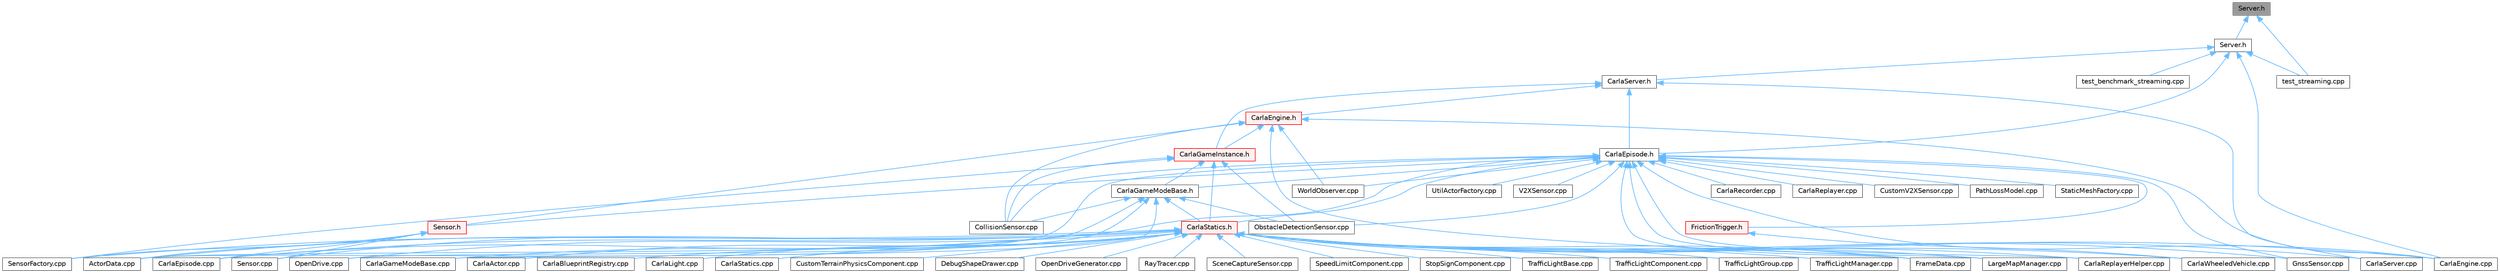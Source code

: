 digraph "Server.h"
{
 // INTERACTIVE_SVG=YES
 // LATEX_PDF_SIZE
  bgcolor="transparent";
  edge [fontname=Helvetica,fontsize=10,labelfontname=Helvetica,labelfontsize=10];
  node [fontname=Helvetica,fontsize=10,shape=box,height=0.2,width=0.4];
  Node1 [id="Node000001",label="Server.h",height=0.2,width=0.4,color="gray40", fillcolor="grey60", style="filled", fontcolor="black",tooltip=" "];
  Node1 -> Node2 [id="edge1_Node000001_Node000002",dir="back",color="steelblue1",style="solid",tooltip=" "];
  Node2 [id="Node000002",label="Server.h",height=0.2,width=0.4,color="grey40", fillcolor="white", style="filled",URL="$d8/df6/streaming_2Server_8h.html",tooltip=" "];
  Node2 -> Node3 [id="edge2_Node000002_Node000003",dir="back",color="steelblue1",style="solid",tooltip=" "];
  Node3 [id="Node000003",label="CarlaEngine.cpp",height=0.2,width=0.4,color="grey40", fillcolor="white", style="filled",URL="$d6/da1/CarlaEngine_8cpp.html",tooltip=" "];
  Node2 -> Node4 [id="edge3_Node000002_Node000004",dir="back",color="steelblue1",style="solid",tooltip=" "];
  Node4 [id="Node000004",label="CarlaEpisode.h",height=0.2,width=0.4,color="grey40", fillcolor="white", style="filled",URL="$de/db8/CarlaEpisode_8h.html",tooltip=" "];
  Node4 -> Node5 [id="edge4_Node000004_Node000005",dir="back",color="steelblue1",style="solid",tooltip=" "];
  Node5 [id="Node000005",label="ActorData.cpp",height=0.2,width=0.4,color="grey40", fillcolor="white", style="filled",URL="$da/d7f/ActorData_8cpp.html",tooltip=" "];
  Node4 -> Node3 [id="edge5_Node000004_Node000003",dir="back",color="steelblue1",style="solid",tooltip=" "];
  Node4 -> Node6 [id="edge6_Node000004_Node000006",dir="back",color="steelblue1",style="solid",tooltip=" "];
  Node6 [id="Node000006",label="CarlaEpisode.cpp",height=0.2,width=0.4,color="grey40", fillcolor="white", style="filled",URL="$d6/dd9/CarlaEpisode_8cpp.html",tooltip=" "];
  Node4 -> Node7 [id="edge7_Node000004_Node000007",dir="back",color="steelblue1",style="solid",tooltip=" "];
  Node7 [id="Node000007",label="CarlaGameModeBase.h",height=0.2,width=0.4,color="grey40", fillcolor="white", style="filled",URL="$d3/d49/CarlaGameModeBase_8h.html",tooltip=" "];
  Node7 -> Node5 [id="edge8_Node000007_Node000005",dir="back",color="steelblue1",style="solid",tooltip=" "];
  Node7 -> Node8 [id="edge9_Node000007_Node000008",dir="back",color="steelblue1",style="solid",tooltip=" "];
  Node8 [id="Node000008",label="CarlaGameModeBase.cpp",height=0.2,width=0.4,color="grey40", fillcolor="white", style="filled",URL="$d0/d2e/CarlaGameModeBase_8cpp.html",tooltip=" "];
  Node7 -> Node9 [id="edge10_Node000007_Node000009",dir="back",color="steelblue1",style="solid",tooltip=" "];
  Node9 [id="Node000009",label="CarlaStatics.h",height=0.2,width=0.4,color="red", fillcolor="#FFF0F0", style="filled",URL="$d9/dc8/CarlaStatics_8h.html",tooltip=" "];
  Node9 -> Node5 [id="edge11_Node000009_Node000005",dir="back",color="steelblue1",style="solid",tooltip=" "];
  Node9 -> Node10 [id="edge12_Node000009_Node000010",dir="back",color="steelblue1",style="solid",tooltip=" "];
  Node10 [id="Node000010",label="CarlaActor.cpp",height=0.2,width=0.4,color="grey40", fillcolor="white", style="filled",URL="$d3/d43/CarlaActor_8cpp.html",tooltip=" "];
  Node9 -> Node11 [id="edge13_Node000009_Node000011",dir="back",color="steelblue1",style="solid",tooltip=" "];
  Node11 [id="Node000011",label="CarlaBlueprintRegistry.cpp",height=0.2,width=0.4,color="grey40", fillcolor="white", style="filled",URL="$d0/d3b/CarlaBlueprintRegistry_8cpp.html",tooltip=" "];
  Node9 -> Node3 [id="edge14_Node000009_Node000003",dir="back",color="steelblue1",style="solid",tooltip=" "];
  Node9 -> Node6 [id="edge15_Node000009_Node000006",dir="back",color="steelblue1",style="solid",tooltip=" "];
  Node9 -> Node8 [id="edge16_Node000009_Node000008",dir="back",color="steelblue1",style="solid",tooltip=" "];
  Node9 -> Node12 [id="edge17_Node000009_Node000012",dir="back",color="steelblue1",style="solid",tooltip=" "];
  Node12 [id="Node000012",label="CarlaLight.cpp",height=0.2,width=0.4,color="grey40", fillcolor="white", style="filled",URL="$d9/d95/CarlaLight_8cpp.html",tooltip=" "];
  Node9 -> Node13 [id="edge18_Node000009_Node000013",dir="back",color="steelblue1",style="solid",tooltip=" "];
  Node13 [id="Node000013",label="CarlaReplayerHelper.cpp",height=0.2,width=0.4,color="grey40", fillcolor="white", style="filled",URL="$d2/d32/CarlaReplayerHelper_8cpp.html",tooltip=" "];
  Node9 -> Node14 [id="edge19_Node000009_Node000014",dir="back",color="steelblue1",style="solid",tooltip=" "];
  Node14 [id="Node000014",label="CarlaServer.cpp",height=0.2,width=0.4,color="grey40", fillcolor="white", style="filled",URL="$db/d6c/CarlaServer_8cpp.html",tooltip=" "];
  Node9 -> Node15 [id="edge20_Node000009_Node000015",dir="back",color="steelblue1",style="solid",tooltip=" "];
  Node15 [id="Node000015",label="CarlaStatics.cpp",height=0.2,width=0.4,color="grey40", fillcolor="white", style="filled",URL="$d5/d6e/CarlaStatics_8cpp.html",tooltip=" "];
  Node9 -> Node16 [id="edge21_Node000009_Node000016",dir="back",color="steelblue1",style="solid",tooltip=" "];
  Node16 [id="Node000016",label="CarlaWheeledVehicle.cpp",height=0.2,width=0.4,color="grey40", fillcolor="white", style="filled",URL="$dc/d65/CarlaWheeledVehicle_8cpp.html",tooltip=" "];
  Node9 -> Node17 [id="edge22_Node000009_Node000017",dir="back",color="steelblue1",style="solid",tooltip=" "];
  Node17 [id="Node000017",label="CustomTerrainPhysicsComponent.cpp",height=0.2,width=0.4,color="grey40", fillcolor="white", style="filled",URL="$d1/d59/CustomTerrainPhysicsComponent_8cpp.html",tooltip=" "];
  Node9 -> Node18 [id="edge23_Node000009_Node000018",dir="back",color="steelblue1",style="solid",tooltip=" "];
  Node18 [id="Node000018",label="DebugShapeDrawer.cpp",height=0.2,width=0.4,color="grey40", fillcolor="white", style="filled",URL="$d3/d7b/DebugShapeDrawer_8cpp.html",tooltip=" "];
  Node9 -> Node19 [id="edge24_Node000009_Node000019",dir="back",color="steelblue1",style="solid",tooltip=" "];
  Node19 [id="Node000019",label="FrameData.cpp",height=0.2,width=0.4,color="grey40", fillcolor="white", style="filled",URL="$df/d8a/FrameData_8cpp.html",tooltip=" "];
  Node9 -> Node20 [id="edge25_Node000009_Node000020",dir="back",color="steelblue1",style="solid",tooltip=" "];
  Node20 [id="Node000020",label="GnssSensor.cpp",height=0.2,width=0.4,color="grey40", fillcolor="white", style="filled",URL="$d7/d22/GnssSensor_8cpp.html",tooltip=" "];
  Node9 -> Node21 [id="edge26_Node000009_Node000021",dir="back",color="steelblue1",style="solid",tooltip=" "];
  Node21 [id="Node000021",label="LargeMapManager.cpp",height=0.2,width=0.4,color="grey40", fillcolor="white", style="filled",URL="$df/d6c/LargeMapManager_8cpp.html",tooltip=" "];
  Node9 -> Node22 [id="edge27_Node000009_Node000022",dir="back",color="steelblue1",style="solid",tooltip=" "];
  Node22 [id="Node000022",label="OpenDrive.cpp",height=0.2,width=0.4,color="grey40", fillcolor="white", style="filled",URL="$d9/d30/Unreal_2CarlaUE4_2Plugins_2Carla_2Source_2Carla_2OpenDrive_2OpenDrive_8cpp.html",tooltip=" "];
  Node9 -> Node23 [id="edge28_Node000009_Node000023",dir="back",color="steelblue1",style="solid",tooltip=" "];
  Node23 [id="Node000023",label="OpenDriveGenerator.cpp",height=0.2,width=0.4,color="grey40", fillcolor="white", style="filled",URL="$dc/d85/OpenDriveGenerator_8cpp.html",tooltip=" "];
  Node9 -> Node24 [id="edge29_Node000009_Node000024",dir="back",color="steelblue1",style="solid",tooltip=" "];
  Node24 [id="Node000024",label="RayTracer.cpp",height=0.2,width=0.4,color="grey40", fillcolor="white", style="filled",URL="$de/dc2/RayTracer_8cpp.html",tooltip=" "];
  Node9 -> Node25 [id="edge30_Node000009_Node000025",dir="back",color="steelblue1",style="solid",tooltip=" "];
  Node25 [id="Node000025",label="SceneCaptureSensor.cpp",height=0.2,width=0.4,color="grey40", fillcolor="white", style="filled",URL="$db/d2d/SceneCaptureSensor_8cpp.html",tooltip=" "];
  Node9 -> Node26 [id="edge31_Node000009_Node000026",dir="back",color="steelblue1",style="solid",tooltip=" "];
  Node26 [id="Node000026",label="Sensor.cpp",height=0.2,width=0.4,color="grey40", fillcolor="white", style="filled",URL="$d7/d16/Sensor_8cpp.html",tooltip=" "];
  Node9 -> Node27 [id="edge32_Node000009_Node000027",dir="back",color="steelblue1",style="solid",tooltip=" "];
  Node27 [id="Node000027",label="SensorFactory.cpp",height=0.2,width=0.4,color="grey40", fillcolor="white", style="filled",URL="$d0/dde/SensorFactory_8cpp.html",tooltip=" "];
  Node9 -> Node28 [id="edge33_Node000009_Node000028",dir="back",color="steelblue1",style="solid",tooltip=" "];
  Node28 [id="Node000028",label="SpeedLimitComponent.cpp",height=0.2,width=0.4,color="grey40", fillcolor="white", style="filled",URL="$d2/dd9/SpeedLimitComponent_8cpp.html",tooltip=" "];
  Node9 -> Node29 [id="edge34_Node000009_Node000029",dir="back",color="steelblue1",style="solid",tooltip=" "];
  Node29 [id="Node000029",label="StopSignComponent.cpp",height=0.2,width=0.4,color="grey40", fillcolor="white", style="filled",URL="$d6/ddb/StopSignComponent_8cpp.html",tooltip=" "];
  Node9 -> Node30 [id="edge35_Node000009_Node000030",dir="back",color="steelblue1",style="solid",tooltip=" "];
  Node30 [id="Node000030",label="TrafficLightBase.cpp",height=0.2,width=0.4,color="grey40", fillcolor="white", style="filled",URL="$d2/d40/TrafficLightBase_8cpp.html",tooltip=" "];
  Node9 -> Node31 [id="edge36_Node000009_Node000031",dir="back",color="steelblue1",style="solid",tooltip=" "];
  Node31 [id="Node000031",label="TrafficLightComponent.cpp",height=0.2,width=0.4,color="grey40", fillcolor="white", style="filled",URL="$d3/dcd/TrafficLightComponent_8cpp.html",tooltip=" "];
  Node9 -> Node32 [id="edge37_Node000009_Node000032",dir="back",color="steelblue1",style="solid",tooltip=" "];
  Node32 [id="Node000032",label="TrafficLightGroup.cpp",height=0.2,width=0.4,color="grey40", fillcolor="white", style="filled",URL="$db/d9a/TrafficLightGroup_8cpp.html",tooltip=" "];
  Node9 -> Node33 [id="edge38_Node000009_Node000033",dir="back",color="steelblue1",style="solid",tooltip=" "];
  Node33 [id="Node000033",label="TrafficLightManager.cpp",height=0.2,width=0.4,color="grey40", fillcolor="white", style="filled",URL="$d6/d3f/TrafficLightManager_8cpp.html",tooltip=" "];
  Node7 -> Node37 [id="edge39_Node000007_Node000037",dir="back",color="steelblue1",style="solid",tooltip=" "];
  Node37 [id="Node000037",label="CollisionSensor.cpp",height=0.2,width=0.4,color="grey40", fillcolor="white", style="filled",URL="$da/df0/CollisionSensor_8cpp.html",tooltip=" "];
  Node7 -> Node38 [id="edge40_Node000007_Node000038",dir="back",color="steelblue1",style="solid",tooltip=" "];
  Node38 [id="Node000038",label="ObstacleDetectionSensor.cpp",height=0.2,width=0.4,color="grey40", fillcolor="white", style="filled",URL="$d2/d70/ObstacleDetectionSensor_8cpp.html",tooltip=" "];
  Node7 -> Node22 [id="edge41_Node000007_Node000022",dir="back",color="steelblue1",style="solid",tooltip=" "];
  Node4 -> Node39 [id="edge42_Node000004_Node000039",dir="back",color="steelblue1",style="solid",tooltip=" "];
  Node39 [id="Node000039",label="CarlaRecorder.cpp",height=0.2,width=0.4,color="grey40", fillcolor="white", style="filled",URL="$da/d49/CarlaRecorder_8cpp.html",tooltip=" "];
  Node4 -> Node40 [id="edge43_Node000004_Node000040",dir="back",color="steelblue1",style="solid",tooltip=" "];
  Node40 [id="Node000040",label="CarlaReplayer.cpp",height=0.2,width=0.4,color="grey40", fillcolor="white", style="filled",URL="$db/dba/CarlaReplayer_8cpp.html",tooltip=" "];
  Node4 -> Node13 [id="edge44_Node000004_Node000013",dir="back",color="steelblue1",style="solid",tooltip=" "];
  Node4 -> Node9 [id="edge45_Node000004_Node000009",dir="back",color="steelblue1",style="solid",tooltip=" "];
  Node4 -> Node37 [id="edge46_Node000004_Node000037",dir="back",color="steelblue1",style="solid",tooltip=" "];
  Node4 -> Node41 [id="edge47_Node000004_Node000041",dir="back",color="steelblue1",style="solid",tooltip=" "];
  Node41 [id="Node000041",label="CustomV2XSensor.cpp",height=0.2,width=0.4,color="grey40", fillcolor="white", style="filled",URL="$d8/d97/CustomV2XSensor_8cpp.html",tooltip=" "];
  Node4 -> Node19 [id="edge48_Node000004_Node000019",dir="back",color="steelblue1",style="solid",tooltip=" "];
  Node4 -> Node42 [id="edge49_Node000004_Node000042",dir="back",color="steelblue1",style="solid",tooltip=" "];
  Node42 [id="Node000042",label="FrictionTrigger.h",height=0.2,width=0.4,color="red", fillcolor="#FFF0F0", style="filled",URL="$d4/d30/FrictionTrigger_8h.html",tooltip=" "];
  Node42 -> Node16 [id="edge50_Node000042_Node000016",dir="back",color="steelblue1",style="solid",tooltip=" "];
  Node4 -> Node20 [id="edge51_Node000004_Node000020",dir="back",color="steelblue1",style="solid",tooltip=" "];
  Node4 -> Node21 [id="edge52_Node000004_Node000021",dir="back",color="steelblue1",style="solid",tooltip=" "];
  Node4 -> Node38 [id="edge53_Node000004_Node000038",dir="back",color="steelblue1",style="solid",tooltip=" "];
  Node4 -> Node44 [id="edge54_Node000004_Node000044",dir="back",color="steelblue1",style="solid",tooltip=" "];
  Node44 [id="Node000044",label="PathLossModel.cpp",height=0.2,width=0.4,color="grey40", fillcolor="white", style="filled",URL="$d9/dcb/PathLossModel_8cpp.html",tooltip=" "];
  Node4 -> Node45 [id="edge55_Node000004_Node000045",dir="back",color="steelblue1",style="solid",tooltip=" "];
  Node45 [id="Node000045",label="Sensor.h",height=0.2,width=0.4,color="red", fillcolor="#FFF0F0", style="filled",URL="$d7/d7d/Unreal_2CarlaUE4_2Plugins_2Carla_2Source_2Carla_2Sensor_2Sensor_8h.html",tooltip=" "];
  Node45 -> Node5 [id="edge56_Node000045_Node000005",dir="back",color="steelblue1",style="solid",tooltip=" "];
  Node45 -> Node6 [id="edge57_Node000045_Node000006",dir="back",color="steelblue1",style="solid",tooltip=" "];
  Node45 -> Node26 [id="edge58_Node000045_Node000026",dir="back",color="steelblue1",style="solid",tooltip=" "];
  Node45 -> Node27 [id="edge59_Node000045_Node000027",dir="back",color="steelblue1",style="solid",tooltip=" "];
  Node4 -> Node74 [id="edge60_Node000004_Node000074",dir="back",color="steelblue1",style="solid",tooltip=" "];
  Node74 [id="Node000074",label="StaticMeshFactory.cpp",height=0.2,width=0.4,color="grey40", fillcolor="white", style="filled",URL="$d7/dc4/StaticMeshFactory_8cpp.html",tooltip=" "];
  Node4 -> Node75 [id="edge61_Node000004_Node000075",dir="back",color="steelblue1",style="solid",tooltip=" "];
  Node75 [id="Node000075",label="UtilActorFactory.cpp",height=0.2,width=0.4,color="grey40", fillcolor="white", style="filled",URL="$dc/df0/UtilActorFactory_8cpp.html",tooltip=" "];
  Node4 -> Node49 [id="edge62_Node000004_Node000049",dir="back",color="steelblue1",style="solid",tooltip=" "];
  Node49 [id="Node000049",label="V2XSensor.cpp",height=0.2,width=0.4,color="grey40", fillcolor="white", style="filled",URL="$d2/df9/V2XSensor_8cpp.html",tooltip=" "];
  Node4 -> Node93 [id="edge63_Node000004_Node000093",dir="back",color="steelblue1",style="solid",tooltip=" "];
  Node93 [id="Node000093",label="WorldObserver.cpp",height=0.2,width=0.4,color="grey40", fillcolor="white", style="filled",URL="$d9/de7/WorldObserver_8cpp.html",tooltip=" "];
  Node2 -> Node94 [id="edge64_Node000002_Node000094",dir="back",color="steelblue1",style="solid",tooltip=" "];
  Node94 [id="Node000094",label="CarlaServer.h",height=0.2,width=0.4,color="grey40", fillcolor="white", style="filled",URL="$d0/d35/CarlaServer_8h.html",tooltip=" "];
  Node94 -> Node95 [id="edge65_Node000094_Node000095",dir="back",color="steelblue1",style="solid",tooltip=" "];
  Node95 [id="Node000095",label="CarlaEngine.h",height=0.2,width=0.4,color="red", fillcolor="#FFF0F0", style="filled",URL="$d0/d11/CarlaEngine_8h.html",tooltip=" "];
  Node95 -> Node3 [id="edge66_Node000095_Node000003",dir="back",color="steelblue1",style="solid",tooltip=" "];
  Node95 -> Node98 [id="edge67_Node000095_Node000098",dir="back",color="steelblue1",style="solid",tooltip=" "];
  Node98 [id="Node000098",label="CarlaGameInstance.h",height=0.2,width=0.4,color="red", fillcolor="#FFF0F0", style="filled",URL="$d2/dba/CarlaGameInstance_8h.html",tooltip=" "];
  Node98 -> Node7 [id="edge68_Node000098_Node000007",dir="back",color="steelblue1",style="solid",tooltip=" "];
  Node98 -> Node9 [id="edge69_Node000098_Node000009",dir="back",color="steelblue1",style="solid",tooltip=" "];
  Node98 -> Node37 [id="edge70_Node000098_Node000037",dir="back",color="steelblue1",style="solid",tooltip=" "];
  Node98 -> Node38 [id="edge71_Node000098_Node000038",dir="back",color="steelblue1",style="solid",tooltip=" "];
  Node98 -> Node27 [id="edge72_Node000098_Node000027",dir="back",color="steelblue1",style="solid",tooltip=" "];
  Node95 -> Node37 [id="edge73_Node000095_Node000037",dir="back",color="steelblue1",style="solid",tooltip=" "];
  Node95 -> Node19 [id="edge74_Node000095_Node000019",dir="back",color="steelblue1",style="solid",tooltip=" "];
  Node95 -> Node45 [id="edge75_Node000095_Node000045",dir="back",color="steelblue1",style="solid",tooltip=" "];
  Node95 -> Node93 [id="edge76_Node000095_Node000093",dir="back",color="steelblue1",style="solid",tooltip=" "];
  Node94 -> Node4 [id="edge77_Node000094_Node000004",dir="back",color="steelblue1",style="solid",tooltip=" "];
  Node94 -> Node98 [id="edge78_Node000094_Node000098",dir="back",color="steelblue1",style="solid",tooltip=" "];
  Node94 -> Node14 [id="edge79_Node000094_Node000014",dir="back",color="steelblue1",style="solid",tooltip=" "];
  Node2 -> Node105 [id="edge80_Node000002_Node000105",dir="back",color="steelblue1",style="solid",tooltip=" "];
  Node105 [id="Node000105",label="test_benchmark_streaming.cpp",height=0.2,width=0.4,color="grey40", fillcolor="white", style="filled",URL="$db/dc1/test__benchmark__streaming_8cpp.html",tooltip=" "];
  Node2 -> Node106 [id="edge81_Node000002_Node000106",dir="back",color="steelblue1",style="solid",tooltip=" "];
  Node106 [id="Node000106",label="test_streaming.cpp",height=0.2,width=0.4,color="grey40", fillcolor="white", style="filled",URL="$d3/d36/test__streaming_8cpp.html",tooltip=" "];
  Node1 -> Node106 [id="edge82_Node000001_Node000106",dir="back",color="steelblue1",style="solid",tooltip=" "];
}
